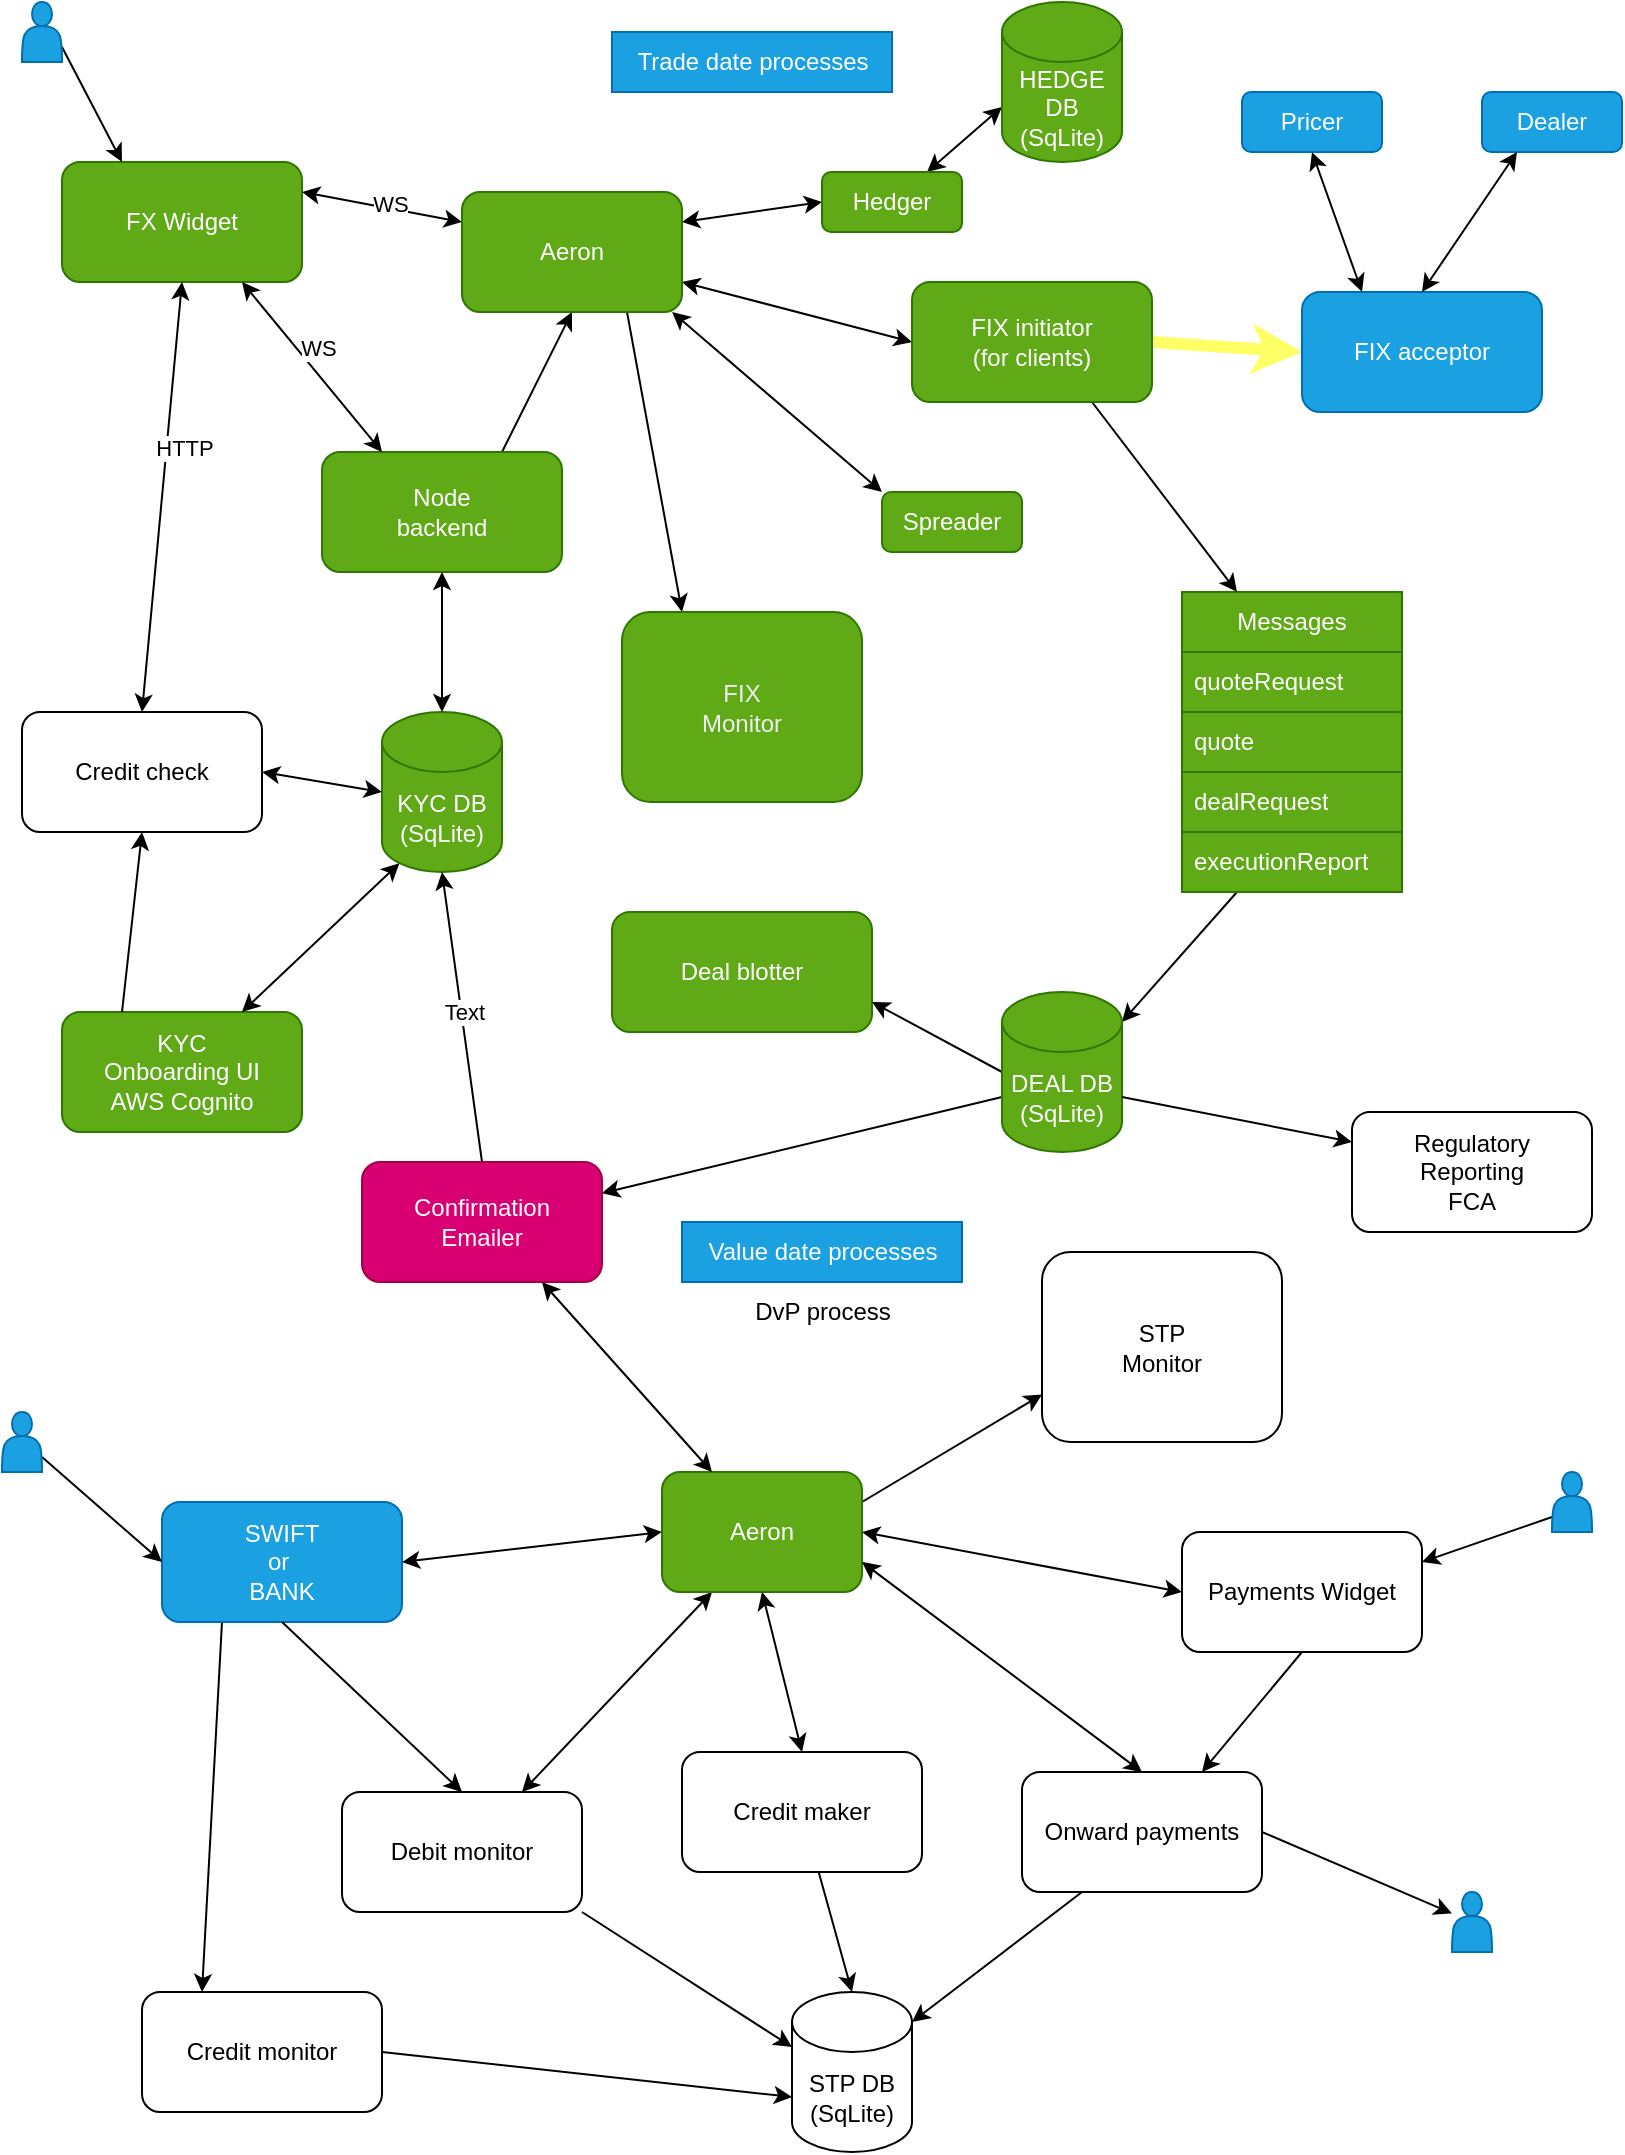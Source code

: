 <mxfile>
    <diagram id="RnvROO-fHxQEMewYnGY0" name="Page-1">
        <mxGraphModel dx="1361" dy="1139" grid="1" gridSize="10" guides="1" tooltips="1" connect="1" arrows="1" fold="1" page="1" pageScale="1" pageWidth="850" pageHeight="1100" math="0" shadow="0">
            <root>
                <mxCell id="0"/>
                <mxCell id="1" parent="0"/>
                <mxCell id="2" value="FX Widget" style="rounded=1;whiteSpace=wrap;html=1;fillColor=#60a917;fontColor=#ffffff;strokeColor=#2D7600;" parent="1" vertex="1">
                    <mxGeometry x="50" y="95" width="120" height="60" as="geometry"/>
                </mxCell>
                <mxCell id="35" style="edgeStyle=none;html=1;exitX=0.75;exitY=0;exitDx=0;exitDy=0;entryX=0.5;entryY=1;entryDx=0;entryDy=0;" parent="1" source="3" target="20" edge="1">
                    <mxGeometry relative="1" as="geometry"/>
                </mxCell>
                <mxCell id="3" value="Node&lt;br&gt;backend" style="rounded=1;whiteSpace=wrap;html=1;fillColor=#60a917;fontColor=#ffffff;strokeColor=#2D7600;" parent="1" vertex="1">
                    <mxGeometry x="180" y="240" width="120" height="60" as="geometry"/>
                </mxCell>
                <mxCell id="6" value="" style="endArrow=classic;startArrow=classic;html=1;entryX=0.25;entryY=0;entryDx=0;entryDy=0;exitX=0.75;exitY=1;exitDx=0;exitDy=0;" parent="1" source="2" target="3" edge="1">
                    <mxGeometry width="50" height="50" relative="1" as="geometry">
                        <mxPoint x="400" y="480" as="sourcePoint"/>
                        <mxPoint x="450" y="430" as="targetPoint"/>
                    </mxGeometry>
                </mxCell>
                <mxCell id="7" value="WS" style="edgeLabel;html=1;align=center;verticalAlign=middle;resizable=0;points=[];" parent="6" vertex="1" connectable="0">
                    <mxGeometry x="-0.2" y="-3" relative="1" as="geometry">
                        <mxPoint x="12" y="-3" as="offset"/>
                    </mxGeometry>
                </mxCell>
                <mxCell id="84" style="edgeStyle=none;html=1;exitX=0.25;exitY=1;exitDx=0;exitDy=0;entryX=1;entryY=0;entryDx=0;entryDy=15;entryPerimeter=0;" parent="1" source="11" target="76" edge="1">
                    <mxGeometry relative="1" as="geometry"/>
                </mxCell>
                <mxCell id="11" value="Messages" style="swimlane;fontStyle=0;childLayout=stackLayout;horizontal=1;startSize=30;horizontalStack=0;resizeParent=1;resizeParentMax=0;resizeLast=0;collapsible=1;marginBottom=0;whiteSpace=wrap;html=1;fillColor=#60a917;fontColor=#ffffff;strokeColor=#2D7600;" parent="1" vertex="1">
                    <mxGeometry x="610" y="310" width="110" height="150" as="geometry"/>
                </mxCell>
                <mxCell id="12" value="quoteRequest" style="text;strokeColor=#2D7600;fillColor=#60a917;align=left;verticalAlign=middle;spacingLeft=4;spacingRight=4;overflow=hidden;points=[[0,0.5],[1,0.5]];portConstraint=eastwest;rotatable=0;whiteSpace=wrap;html=1;fontColor=#ffffff;" parent="11" vertex="1">
                    <mxGeometry y="30" width="110" height="30" as="geometry"/>
                </mxCell>
                <mxCell id="13" value="quote" style="text;strokeColor=#2D7600;fillColor=#60a917;align=left;verticalAlign=middle;spacingLeft=4;spacingRight=4;overflow=hidden;points=[[0,0.5],[1,0.5]];portConstraint=eastwest;rotatable=0;whiteSpace=wrap;html=1;fontColor=#ffffff;" parent="11" vertex="1">
                    <mxGeometry y="60" width="110" height="30" as="geometry"/>
                </mxCell>
                <mxCell id="14" value="dealRequest" style="text;strokeColor=#2D7600;fillColor=#60a917;align=left;verticalAlign=middle;spacingLeft=4;spacingRight=4;overflow=hidden;points=[[0,0.5],[1,0.5]];portConstraint=eastwest;rotatable=0;whiteSpace=wrap;html=1;fontColor=#ffffff;" parent="11" vertex="1">
                    <mxGeometry y="90" width="110" height="30" as="geometry"/>
                </mxCell>
                <mxCell id="15" value="executionReport" style="text;strokeColor=#2D7600;fillColor=#60a917;align=left;verticalAlign=middle;spacingLeft=4;spacingRight=4;overflow=hidden;points=[[0,0.5],[1,0.5]];portConstraint=eastwest;rotatable=0;whiteSpace=wrap;html=1;fontColor=#ffffff;" parent="11" vertex="1">
                    <mxGeometry y="120" width="110" height="30" as="geometry"/>
                </mxCell>
                <mxCell id="16" value="KYC &lt;br&gt;Onboarding UI&lt;br&gt;AWS Cognito" style="rounded=1;whiteSpace=wrap;html=1;fillColor=#60a917;fontColor=#ffffff;strokeColor=#2D7600;" parent="1" vertex="1">
                    <mxGeometry x="50" y="520" width="120" height="60" as="geometry"/>
                </mxCell>
                <mxCell id="18" value="" style="endArrow=classic;startArrow=classic;html=1;entryX=0;entryY=0.25;entryDx=0;entryDy=0;exitX=1;exitY=0.25;exitDx=0;exitDy=0;" parent="1" source="2" target="20" edge="1">
                    <mxGeometry width="50" height="50" relative="1" as="geometry">
                        <mxPoint x="230" y="150" as="sourcePoint"/>
                        <mxPoint x="330" y="170" as="targetPoint"/>
                    </mxGeometry>
                </mxCell>
                <mxCell id="19" value="WS" style="edgeLabel;html=1;align=center;verticalAlign=middle;resizable=0;points=[];" parent="18" vertex="1" connectable="0">
                    <mxGeometry x="-0.2" y="-3" relative="1" as="geometry">
                        <mxPoint x="12" y="-3" as="offset"/>
                    </mxGeometry>
                </mxCell>
                <mxCell id="82" style="edgeStyle=none;html=1;exitX=0.75;exitY=1;exitDx=0;exitDy=0;entryX=0.25;entryY=0;entryDx=0;entryDy=0;" parent="1" source="20" target="27" edge="1">
                    <mxGeometry relative="1" as="geometry"/>
                </mxCell>
                <mxCell id="88" style="edgeStyle=none;html=1;exitX=1;exitY=0.75;exitDx=0;exitDy=0;entryX=0;entryY=0.5;entryDx=0;entryDy=0;startArrow=classic;startFill=1;" parent="1" source="20" target="39" edge="1">
                    <mxGeometry relative="1" as="geometry"/>
                </mxCell>
                <mxCell id="91" style="edgeStyle=none;html=1;exitX=1;exitY=0.25;exitDx=0;exitDy=0;entryX=0;entryY=0.5;entryDx=0;entryDy=0;startArrow=classic;startFill=1;" parent="1" source="20" target="90" edge="1">
                    <mxGeometry relative="1" as="geometry"/>
                </mxCell>
                <mxCell id="20" value="Aeron" style="rounded=1;whiteSpace=wrap;html=1;strokeColor=#2D7600;fillColor=#60a917;fontColor=#ffffff;" parent="1" vertex="1">
                    <mxGeometry x="250" y="110" width="110" height="60" as="geometry"/>
                </mxCell>
                <mxCell id="21" value="KYC DB&lt;br&gt;(SqLite)" style="shape=cylinder3;whiteSpace=wrap;html=1;boundedLbl=1;backgroundOutline=1;size=15;fillColor=#60a917;fontColor=#ffffff;strokeColor=#2D7600;" parent="1" vertex="1">
                    <mxGeometry x="210" y="370" width="60" height="80" as="geometry"/>
                </mxCell>
                <mxCell id="22" value="" style="endArrow=classic;startArrow=classic;html=1;entryX=0.145;entryY=1;entryDx=0;entryDy=-4.35;exitX=0.75;exitY=0;exitDx=0;exitDy=0;entryPerimeter=0;" parent="1" source="16" target="21" edge="1">
                    <mxGeometry width="50" height="50" relative="1" as="geometry">
                        <mxPoint x="220" y="80" as="sourcePoint"/>
                        <mxPoint x="360" y="100" as="targetPoint"/>
                    </mxGeometry>
                </mxCell>
                <mxCell id="24" value="" style="endArrow=classic;startArrow=classic;html=1;exitX=0.5;exitY=0;exitDx=0;exitDy=0;exitPerimeter=0;" parent="1" source="21" target="3" edge="1">
                    <mxGeometry width="50" height="50" relative="1" as="geometry">
                        <mxPoint x="120" y="420" as="sourcePoint"/>
                        <mxPoint x="97.02" y="319.04" as="targetPoint"/>
                    </mxGeometry>
                </mxCell>
                <mxCell id="27" value="&lt;font color=&quot;#f0f0f0&quot;&gt;FIX&lt;br&gt;Monitor&lt;/font&gt;" style="rounded=1;whiteSpace=wrap;html=1;fillColor=#60a917;fontColor=#ffffff;strokeColor=#2D7600;" parent="1" vertex="1">
                    <mxGeometry x="330" y="320" width="120" height="95" as="geometry"/>
                </mxCell>
                <mxCell id="30" value="Credit check" style="rounded=1;whiteSpace=wrap;html=1;" parent="1" vertex="1">
                    <mxGeometry x="30" y="370" width="120" height="60" as="geometry"/>
                </mxCell>
                <mxCell id="31" value="" style="endArrow=classic;startArrow=classic;html=1;exitX=0.5;exitY=1;exitDx=0;exitDy=0;entryX=0.5;entryY=0;entryDx=0;entryDy=0;" parent="1" source="2" target="30" edge="1">
                    <mxGeometry width="50" height="50" relative="1" as="geometry">
                        <mxPoint x="250" y="160" as="sourcePoint"/>
                        <mxPoint x="330" y="222.5" as="targetPoint"/>
                    </mxGeometry>
                </mxCell>
                <mxCell id="32" value="HTTP" style="edgeLabel;html=1;align=center;verticalAlign=middle;resizable=0;points=[];" parent="31" vertex="1" connectable="0">
                    <mxGeometry x="-0.2" y="-3" relative="1" as="geometry">
                        <mxPoint x="12" y="-3" as="offset"/>
                    </mxGeometry>
                </mxCell>
                <mxCell id="33" value="" style="endArrow=classic;startArrow=classic;html=1;entryX=0;entryY=0.5;entryDx=0;entryDy=0;entryPerimeter=0;exitX=1;exitY=0.5;exitDx=0;exitDy=0;" parent="1" source="30" target="21" edge="1">
                    <mxGeometry width="50" height="50" relative="1" as="geometry">
                        <mxPoint x="140" y="430" as="sourcePoint"/>
                        <mxPoint x="97.02" y="319.04" as="targetPoint"/>
                    </mxGeometry>
                </mxCell>
                <mxCell id="58" style="edgeStyle=none;html=1;exitX=0;exitY=0;exitDx=0;exitDy=52.5;exitPerimeter=0;" parent="1" source="76" target="57" edge="1">
                    <mxGeometry relative="1" as="geometry"/>
                </mxCell>
                <mxCell id="36" value="Deal blotter" style="rounded=1;whiteSpace=wrap;html=1;fillColor=#60a917;fontColor=#ffffff;strokeColor=#2D7600;" parent="1" vertex="1">
                    <mxGeometry x="325" y="470" width="130" height="60" as="geometry"/>
                </mxCell>
                <mxCell id="81" style="edgeStyle=none;html=1;exitX=1;exitY=0.5;exitDx=0;exitDy=0;entryX=0;entryY=0.5;entryDx=0;entryDy=0;fillColor=#d80073;strokeColor=#FFFF66;strokeWidth=6;" parent="1" source="39" target="40" edge="1">
                    <mxGeometry relative="1" as="geometry"/>
                </mxCell>
                <mxCell id="83" style="edgeStyle=none;html=1;exitX=0.75;exitY=1;exitDx=0;exitDy=0;entryX=0.25;entryY=0;entryDx=0;entryDy=0;" parent="1" source="39" target="11" edge="1">
                    <mxGeometry relative="1" as="geometry"/>
                </mxCell>
                <mxCell id="39" value="FIX initiator&lt;br&gt;(for clients)" style="rounded=1;whiteSpace=wrap;html=1;fillColor=#60a917;fontColor=#ffffff;strokeColor=#2D7600;" parent="1" vertex="1">
                    <mxGeometry x="475" y="155" width="120" height="60" as="geometry"/>
                </mxCell>
                <mxCell id="40" value="FIX acceptor" style="rounded=1;whiteSpace=wrap;html=1;fillColor=#1ba1e2;fontColor=#ffffff;strokeColor=#006EAF;" parent="1" vertex="1">
                    <mxGeometry x="670" y="160" width="120" height="60" as="geometry"/>
                </mxCell>
                <mxCell id="45" value="Pricer" style="rounded=1;whiteSpace=wrap;html=1;fillColor=#1ba1e2;fontColor=#ffffff;strokeColor=#006EAF;" parent="1" vertex="1">
                    <mxGeometry x="640" y="60" width="70" height="30" as="geometry"/>
                </mxCell>
                <mxCell id="46" value="Dealer" style="rounded=1;whiteSpace=wrap;html=1;fillColor=#1ba1e2;fontColor=#ffffff;strokeColor=#006EAF;" parent="1" vertex="1">
                    <mxGeometry x="760" y="60" width="70" height="30" as="geometry"/>
                </mxCell>
                <mxCell id="49" value="" style="endArrow=classic;startArrow=classic;html=1;entryX=0.25;entryY=0;entryDx=0;entryDy=0;exitX=0.5;exitY=1;exitDx=0;exitDy=0;" parent="1" source="45" target="40" edge="1">
                    <mxGeometry width="50" height="50" relative="1" as="geometry">
                        <mxPoint x="540" y="445" as="sourcePoint"/>
                        <mxPoint x="480" y="445" as="targetPoint"/>
                    </mxGeometry>
                </mxCell>
                <mxCell id="50" value="" style="endArrow=classic;startArrow=classic;html=1;entryX=0.5;entryY=0;entryDx=0;entryDy=0;exitX=0.25;exitY=1;exitDx=0;exitDy=0;" parent="1" source="46" target="40" edge="1">
                    <mxGeometry width="50" height="50" relative="1" as="geometry">
                        <mxPoint x="710" y="420" as="sourcePoint"/>
                        <mxPoint x="660" y="430" as="targetPoint"/>
                    </mxGeometry>
                </mxCell>
                <mxCell id="53" value="Trade date processes" style="text;html=1;align=center;verticalAlign=middle;resizable=0;points=[];autosize=1;strokeColor=#006EAF;fillColor=#1ba1e2;fontColor=#ffffff;" parent="1" vertex="1">
                    <mxGeometry x="325" y="30" width="140" height="30" as="geometry"/>
                </mxCell>
                <mxCell id="54" value="Value date processes" style="text;html=1;align=center;verticalAlign=middle;resizable=0;points=[];autosize=1;strokeColor=#006EAF;fillColor=#1ba1e2;fontColor=#ffffff;" parent="1" vertex="1">
                    <mxGeometry x="360" y="625" width="140" height="30" as="geometry"/>
                </mxCell>
                <mxCell id="59" style="edgeStyle=none;html=1;exitX=0.25;exitY=0;exitDx=0;exitDy=0;entryX=0.5;entryY=1;entryDx=0;entryDy=0;" parent="1" source="16" target="30" edge="1">
                    <mxGeometry relative="1" as="geometry"/>
                </mxCell>
                <mxCell id="94" style="edgeStyle=none;html=1;exitX=0.5;exitY=0;exitDx=0;exitDy=0;entryX=0.5;entryY=1;entryDx=0;entryDy=0;entryPerimeter=0;startArrow=none;startFill=0;endArrow=classic;endFill=1;" parent="1" source="57" target="21" edge="1">
                    <mxGeometry relative="1" as="geometry"/>
                </mxCell>
                <mxCell id="106" value="Text" style="edgeLabel;html=1;align=center;verticalAlign=middle;resizable=0;points=[];" parent="94" vertex="1" connectable="0">
                    <mxGeometry x="-0.744" y="3" relative="1" as="geometry">
                        <mxPoint x="-4" y="-57" as="offset"/>
                    </mxGeometry>
                </mxCell>
                <mxCell id="57" value="Confirmation&lt;br&gt;Emailer" style="rounded=1;whiteSpace=wrap;html=1;fillColor=#d80073;fontColor=#ffffff;strokeColor=#A50040;" parent="1" vertex="1">
                    <mxGeometry x="200" y="595" width="120" height="60" as="geometry"/>
                </mxCell>
                <mxCell id="114" style="edgeStyle=none;html=1;exitX=0.25;exitY=1;exitDx=0;exitDy=0;entryX=0.25;entryY=0;entryDx=0;entryDy=0;" parent="1" source="60" target="96" edge="1">
                    <mxGeometry relative="1" as="geometry"/>
                </mxCell>
                <mxCell id="60" value="SWIFT&lt;br&gt;or&amp;nbsp;&lt;br&gt;BANK" style="rounded=1;whiteSpace=wrap;html=1;fillColor=#1ba1e2;fontColor=#ffffff;strokeColor=#006EAF;" parent="1" vertex="1">
                    <mxGeometry x="100" y="765" width="120" height="60" as="geometry"/>
                </mxCell>
                <mxCell id="99" style="edgeStyle=none;html=1;exitX=1;exitY=1;exitDx=0;exitDy=0;entryX=0;entryY=0;entryDx=0;entryDy=27.5;entryPerimeter=0;startArrow=none;startFill=0;" parent="1" source="62" target="95" edge="1">
                    <mxGeometry relative="1" as="geometry"/>
                </mxCell>
                <mxCell id="111" style="edgeStyle=none;html=1;exitX=0.75;exitY=0;exitDx=0;exitDy=0;entryX=0.25;entryY=1;entryDx=0;entryDy=0;startArrow=classic;startFill=1;" parent="1" source="62" target="64" edge="1">
                    <mxGeometry relative="1" as="geometry"/>
                </mxCell>
                <mxCell id="62" value="Debit monitor" style="rounded=1;whiteSpace=wrap;html=1;" parent="1" vertex="1">
                    <mxGeometry x="190" y="910" width="120" height="60" as="geometry"/>
                </mxCell>
                <mxCell id="65" style="edgeStyle=none;html=1;exitX=0.5;exitY=1;exitDx=0;exitDy=0;entryX=0.5;entryY=0;entryDx=0;entryDy=0;" parent="1" source="60" target="62" edge="1">
                    <mxGeometry relative="1" as="geometry"/>
                </mxCell>
                <mxCell id="67" style="edgeStyle=none;html=1;exitX=1;exitY=0.25;exitDx=0;exitDy=0;entryX=0;entryY=0.75;entryDx=0;entryDy=0;" parent="1" source="64" target="66" edge="1">
                    <mxGeometry relative="1" as="geometry"/>
                </mxCell>
                <mxCell id="64" value="Aeron" style="rounded=1;whiteSpace=wrap;html=1;fillColor=#60a917;fontColor=#ffffff;strokeColor=#2D7600;" parent="1" vertex="1">
                    <mxGeometry x="350" y="750" width="100" height="60" as="geometry"/>
                </mxCell>
                <mxCell id="66" value="STP&lt;br&gt;Monitor" style="rounded=1;whiteSpace=wrap;html=1;" parent="1" vertex="1">
                    <mxGeometry x="540" y="640" width="120" height="95" as="geometry"/>
                </mxCell>
                <mxCell id="68" value="" style="endArrow=classic;startArrow=classic;html=1;entryX=1;entryY=0.5;entryDx=0;entryDy=0;exitX=0;exitY=0.5;exitDx=0;exitDy=0;" parent="1" source="64" target="60" edge="1">
                    <mxGeometry width="50" height="50" relative="1" as="geometry">
                        <mxPoint x="250" y="777.5" as="sourcePoint"/>
                        <mxPoint x="170" y="780" as="targetPoint"/>
                    </mxGeometry>
                </mxCell>
                <mxCell id="71" style="edgeStyle=none;html=1;exitX=0.5;exitY=0;exitDx=0;exitDy=0;entryX=0.5;entryY=1;entryDx=0;entryDy=0;startArrow=classic;startFill=1;" parent="1" source="69" target="64" edge="1">
                    <mxGeometry relative="1" as="geometry"/>
                </mxCell>
                <mxCell id="98" style="edgeStyle=none;html=1;entryX=0.5;entryY=0;entryDx=0;entryDy=0;entryPerimeter=0;startArrow=none;startFill=0;" parent="1" source="69" target="95" edge="1">
                    <mxGeometry relative="1" as="geometry"/>
                </mxCell>
                <mxCell id="69" value="Credit maker" style="rounded=1;whiteSpace=wrap;html=1;" parent="1" vertex="1">
                    <mxGeometry x="360" y="890" width="120" height="60" as="geometry"/>
                </mxCell>
                <mxCell id="72" value="" style="endArrow=classic;startArrow=classic;html=1;entryX=0.25;entryY=0;entryDx=0;entryDy=0;exitX=0.75;exitY=1;exitDx=0;exitDy=0;" parent="1" source="57" target="64" edge="1">
                    <mxGeometry width="50" height="50" relative="1" as="geometry">
                        <mxPoint x="240" y="870" as="sourcePoint"/>
                        <mxPoint x="160" y="870" as="targetPoint"/>
                    </mxGeometry>
                </mxCell>
                <mxCell id="73" value="DvP process" style="text;html=1;align=center;verticalAlign=middle;resizable=0;points=[];autosize=1;strokeColor=none;fillColor=none;" parent="1" vertex="1">
                    <mxGeometry x="385" y="655" width="90" height="30" as="geometry"/>
                </mxCell>
                <mxCell id="74" value="Regulatory&lt;br&gt;Reporting&lt;br&gt;FCA" style="rounded=1;whiteSpace=wrap;html=1;" parent="1" vertex="1">
                    <mxGeometry x="695" y="570" width="120" height="60" as="geometry"/>
                </mxCell>
                <mxCell id="75" style="edgeStyle=none;html=1;exitX=1;exitY=0.75;exitDx=0;exitDy=0;entryX=0;entryY=0.5;entryDx=0;entryDy=0;entryPerimeter=0;endArrow=none;endFill=0;startArrow=classic;startFill=1;" parent="1" source="36" target="76" edge="1">
                    <mxGeometry relative="1" as="geometry">
                        <mxPoint x="325" y="810" as="sourcePoint"/>
                        <mxPoint x="470" y="747.5" as="targetPoint"/>
                    </mxGeometry>
                </mxCell>
                <mxCell id="76" value="DEAL DB&lt;br&gt;(SqLite)" style="shape=cylinder3;whiteSpace=wrap;html=1;boundedLbl=1;backgroundOutline=1;size=15;fillColor=#60a917;fontColor=#ffffff;strokeColor=#2D7600;" parent="1" vertex="1">
                    <mxGeometry x="520" y="510" width="60" height="80" as="geometry"/>
                </mxCell>
                <mxCell id="77" style="edgeStyle=none;html=1;exitX=1;exitY=0;exitDx=0;exitDy=52.5;entryX=0;entryY=0.25;entryDx=0;entryDy=0;exitPerimeter=0;" parent="1" source="76" target="74" edge="1">
                    <mxGeometry relative="1" as="geometry">
                        <mxPoint x="480" y="545" as="sourcePoint"/>
                        <mxPoint x="565" y="560" as="targetPoint"/>
                    </mxGeometry>
                </mxCell>
                <mxCell id="85" value="Spreader" style="rounded=1;whiteSpace=wrap;html=1;fillColor=#60a917;fontColor=#ffffff;strokeColor=#2D7600;" parent="1" vertex="1">
                    <mxGeometry x="460" y="260" width="70" height="30" as="geometry"/>
                </mxCell>
                <mxCell id="86" style="edgeStyle=none;html=1;exitX=0;exitY=0;exitDx=0;exitDy=0;entryX=0.955;entryY=1;entryDx=0;entryDy=0;startArrow=classic;startFill=1;entryPerimeter=0;" parent="1" source="85" target="20" edge="1">
                    <mxGeometry relative="1" as="geometry">
                        <mxPoint x="540" y="240" as="sourcePoint"/>
                        <mxPoint x="507.5" y="280" as="targetPoint"/>
                    </mxGeometry>
                </mxCell>
                <mxCell id="93" style="edgeStyle=none;html=1;exitX=0.75;exitY=0;exitDx=0;exitDy=0;entryX=0;entryY=0;entryDx=0;entryDy=52.5;entryPerimeter=0;startArrow=classic;startFill=1;" parent="1" source="90" target="92" edge="1">
                    <mxGeometry relative="1" as="geometry"/>
                </mxCell>
                <mxCell id="90" value="Hedger" style="rounded=1;whiteSpace=wrap;html=1;fillColor=#60a917;fontColor=#ffffff;strokeColor=#2D7600;" parent="1" vertex="1">
                    <mxGeometry x="430" y="100" width="70" height="30" as="geometry"/>
                </mxCell>
                <mxCell id="92" value="HEDGE DB&lt;br&gt;(SqLite)" style="shape=cylinder3;whiteSpace=wrap;html=1;boundedLbl=1;backgroundOutline=1;size=15;fillColor=#60a917;fontColor=#ffffff;strokeColor=#2D7600;" parent="1" vertex="1">
                    <mxGeometry x="520" y="15" width="60" height="80" as="geometry"/>
                </mxCell>
                <mxCell id="95" value="STP DB&lt;br&gt;(SqLite)" style="shape=cylinder3;whiteSpace=wrap;html=1;boundedLbl=1;backgroundOutline=1;size=15;" parent="1" vertex="1">
                    <mxGeometry x="415" y="1010" width="60" height="80" as="geometry"/>
                </mxCell>
                <mxCell id="100" style="edgeStyle=none;html=1;exitX=1;exitY=0.5;exitDx=0;exitDy=0;entryX=0;entryY=0;entryDx=0;entryDy=52.5;entryPerimeter=0;startArrow=none;startFill=0;" parent="1" source="96" target="95" edge="1">
                    <mxGeometry relative="1" as="geometry"/>
                </mxCell>
                <mxCell id="96" value="Credit&amp;nbsp;monitor" style="rounded=1;whiteSpace=wrap;html=1;" parent="1" vertex="1">
                    <mxGeometry x="90" y="1010" width="120" height="60" as="geometry"/>
                </mxCell>
                <mxCell id="102" style="edgeStyle=none;html=1;exitX=1;exitY=0.75;exitDx=0;exitDy=0;entryX=0;entryY=0.5;entryDx=0;entryDy=0;startArrow=none;startFill=0;" parent="1" source="101" target="60" edge="1">
                    <mxGeometry relative="1" as="geometry"/>
                </mxCell>
                <mxCell id="101" value="" style="shape=actor;whiteSpace=wrap;html=1;fillColor=#1ba1e2;fontColor=#ffffff;strokeColor=#006EAF;" parent="1" vertex="1">
                    <mxGeometry x="20" y="720" width="20" height="30" as="geometry"/>
                </mxCell>
                <mxCell id="105" style="edgeStyle=none;html=1;exitX=1;exitY=0.75;exitDx=0;exitDy=0;entryX=0.25;entryY=0;entryDx=0;entryDy=0;startArrow=none;startFill=0;" parent="1" source="104" target="2" edge="1">
                    <mxGeometry relative="1" as="geometry"/>
                </mxCell>
                <mxCell id="104" value="" style="shape=actor;whiteSpace=wrap;html=1;fillColor=#1ba1e2;fontColor=#ffffff;strokeColor=#006EAF;" parent="1" vertex="1">
                    <mxGeometry x="30" y="15" width="20" height="30" as="geometry"/>
                </mxCell>
                <mxCell id="112" style="edgeStyle=none;html=1;exitX=0.5;exitY=0;exitDx=0;exitDy=0;entryX=1;entryY=0.75;entryDx=0;entryDy=0;startArrow=classic;startFill=1;" parent="1" source="110" target="64" edge="1">
                    <mxGeometry relative="1" as="geometry"/>
                </mxCell>
                <mxCell id="113" style="edgeStyle=none;html=1;exitX=0.25;exitY=1;exitDx=0;exitDy=0;entryX=1;entryY=0;entryDx=0;entryDy=15;entryPerimeter=0;" parent="1" source="110" target="95" edge="1">
                    <mxGeometry relative="1" as="geometry"/>
                </mxCell>
                <mxCell id="123" style="edgeStyle=none;html=1;exitX=1;exitY=0.5;exitDx=0;exitDy=0;startArrow=none;startFill=0;" parent="1" source="110" target="122" edge="1">
                    <mxGeometry relative="1" as="geometry"/>
                </mxCell>
                <mxCell id="110" value="Onward payments" style="rounded=1;whiteSpace=wrap;html=1;" parent="1" vertex="1">
                    <mxGeometry x="530" y="900" width="120" height="60" as="geometry"/>
                </mxCell>
                <mxCell id="116" style="edgeStyle=none;html=1;exitX=0.5;exitY=1;exitDx=0;exitDy=0;entryX=0.75;entryY=0;entryDx=0;entryDy=0;" parent="1" source="115" target="110" edge="1">
                    <mxGeometry relative="1" as="geometry"/>
                </mxCell>
                <mxCell id="117" style="edgeStyle=none;html=1;exitX=0;exitY=0.5;exitDx=0;exitDy=0;entryX=1;entryY=0.5;entryDx=0;entryDy=0;startArrow=classic;startFill=1;" parent="1" source="115" target="64" edge="1">
                    <mxGeometry relative="1" as="geometry"/>
                </mxCell>
                <mxCell id="115" value="Payments Widget" style="rounded=1;whiteSpace=wrap;html=1;" parent="1" vertex="1">
                    <mxGeometry x="610" y="780" width="120" height="60" as="geometry"/>
                </mxCell>
                <mxCell id="121" style="edgeStyle=none;html=1;exitX=0;exitY=0.75;exitDx=0;exitDy=0;entryX=1;entryY=0.25;entryDx=0;entryDy=0;startArrow=none;startFill=0;" parent="1" source="120" target="115" edge="1">
                    <mxGeometry relative="1" as="geometry"/>
                </mxCell>
                <mxCell id="120" value="" style="shape=actor;whiteSpace=wrap;html=1;fillColor=#1ba1e2;fontColor=#ffffff;strokeColor=#006EAF;" parent="1" vertex="1">
                    <mxGeometry x="795" y="750" width="20" height="30" as="geometry"/>
                </mxCell>
                <mxCell id="122" value="" style="shape=actor;whiteSpace=wrap;html=1;fillColor=#1ba1e2;fontColor=#ffffff;strokeColor=#006EAF;" parent="1" vertex="1">
                    <mxGeometry x="745" y="960" width="20" height="30" as="geometry"/>
                </mxCell>
            </root>
        </mxGraphModel>
    </diagram>
</mxfile>